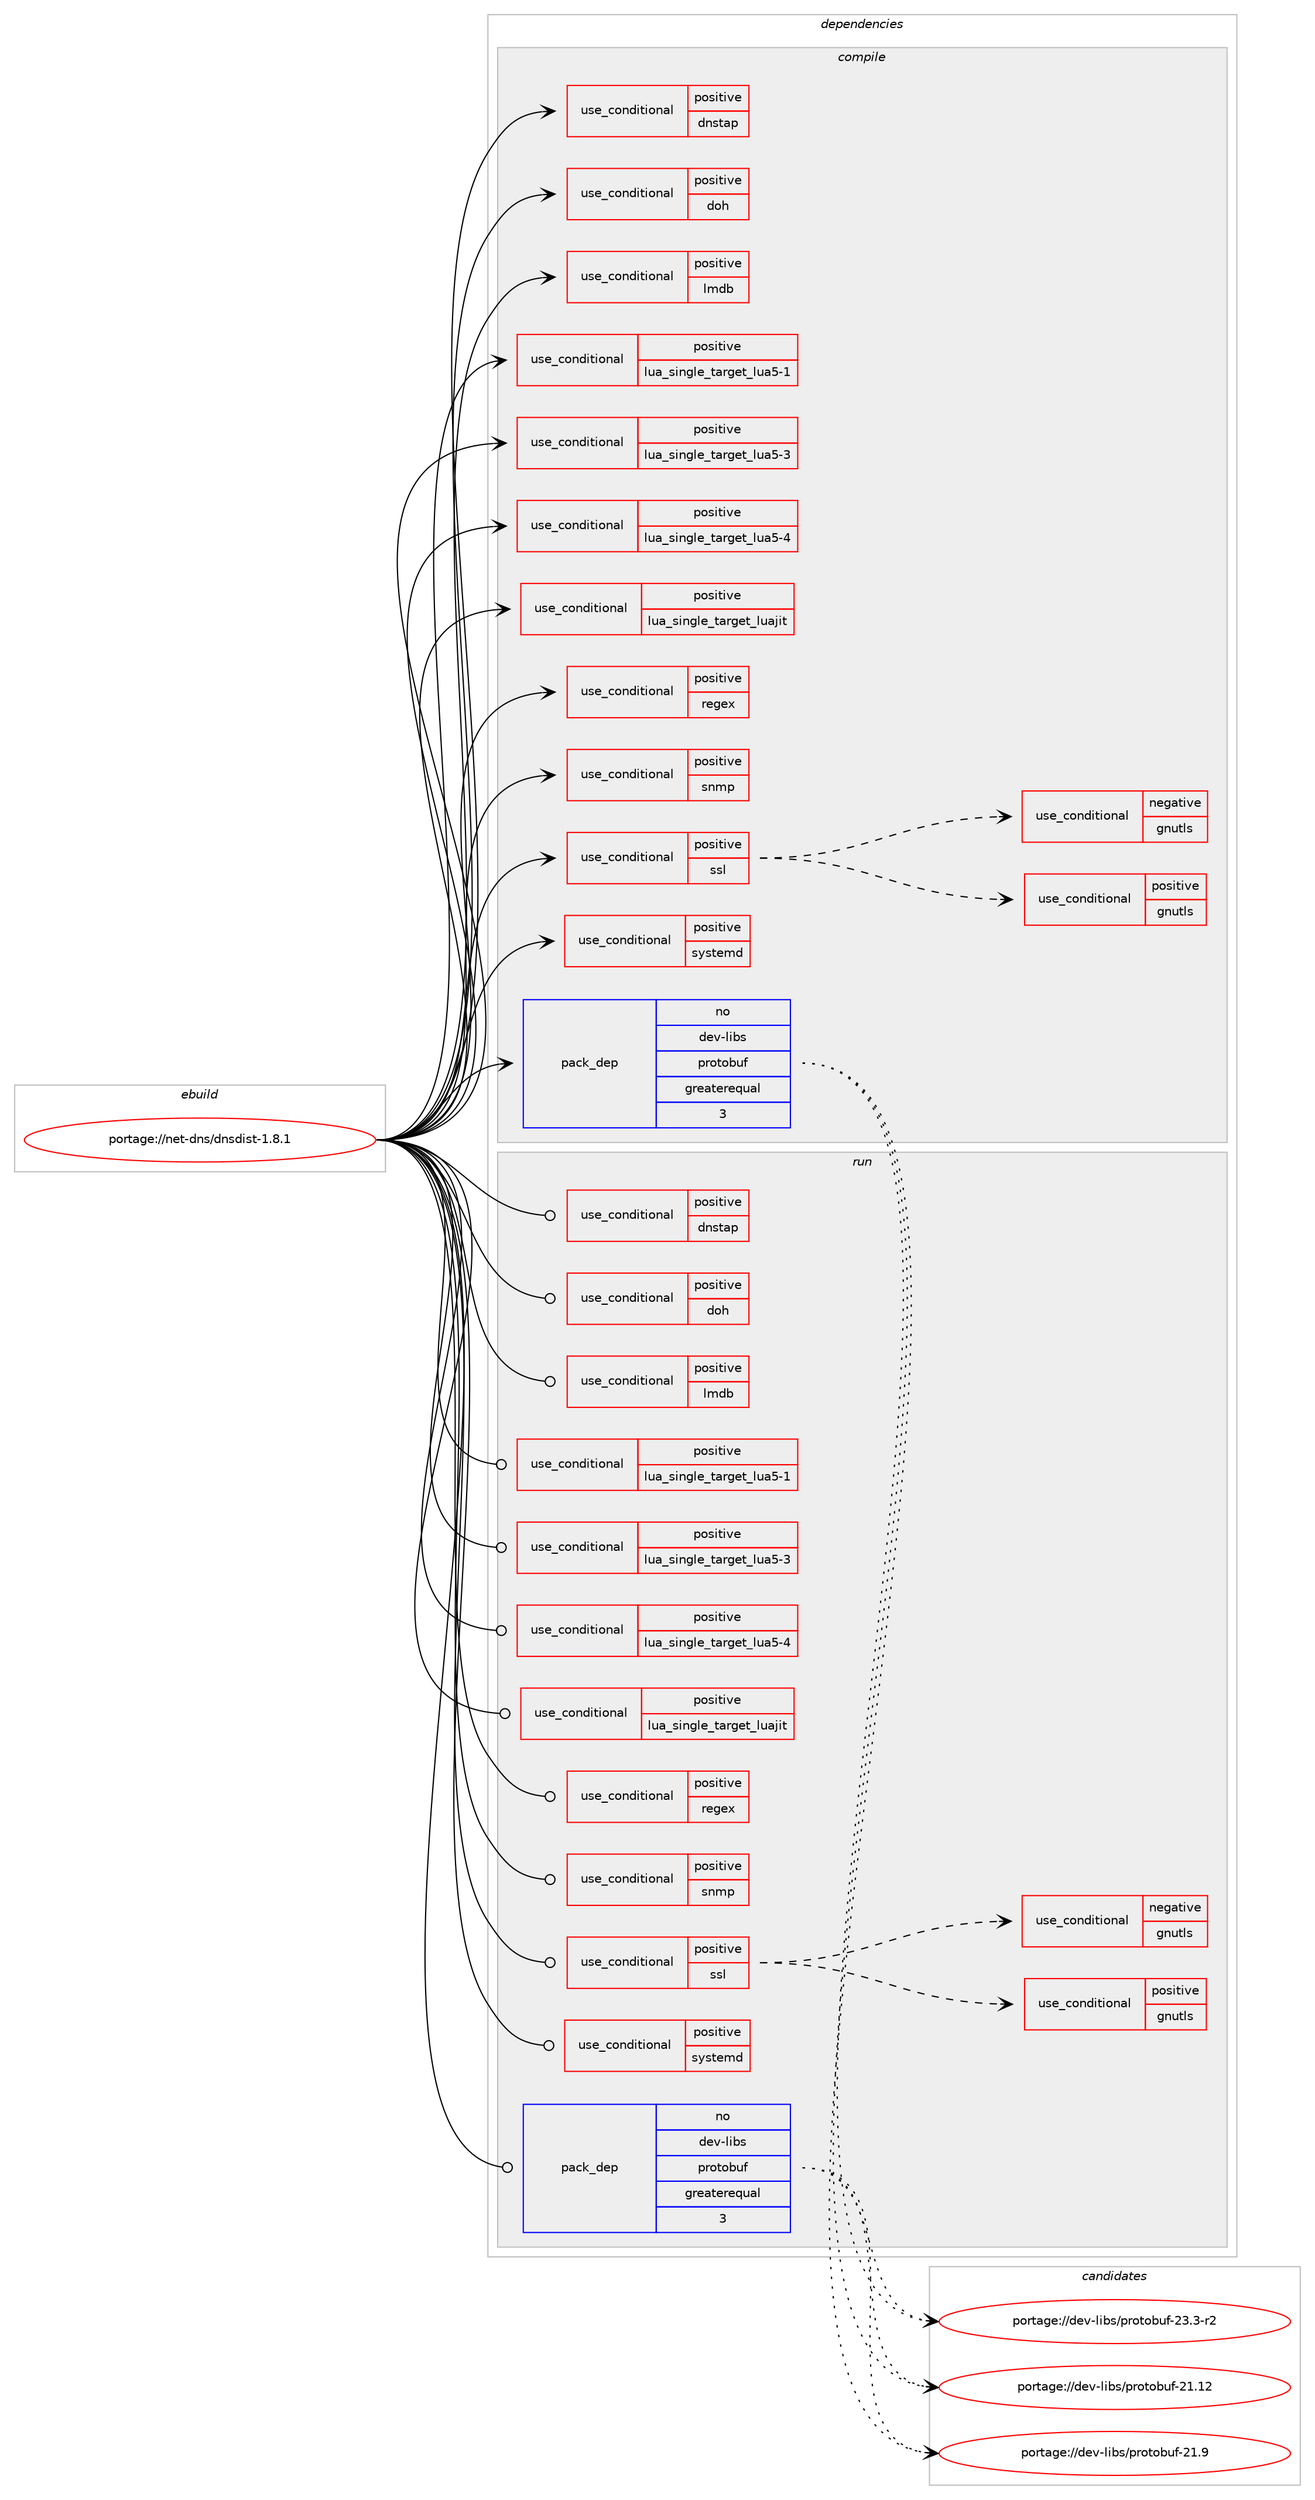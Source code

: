 digraph prolog {

# *************
# Graph options
# *************

newrank=true;
concentrate=true;
compound=true;
graph [rankdir=LR,fontname=Helvetica,fontsize=10,ranksep=1.5];#, ranksep=2.5, nodesep=0.2];
edge  [arrowhead=vee];
node  [fontname=Helvetica,fontsize=10];

# **********
# The ebuild
# **********

subgraph cluster_leftcol {
color=gray;
rank=same;
label=<<i>ebuild</i>>;
id [label="portage://net-dns/dnsdist-1.8.1", color=red, width=4, href="../net-dns/dnsdist-1.8.1.svg"];
}

# ****************
# The dependencies
# ****************

subgraph cluster_midcol {
color=gray;
label=<<i>dependencies</i>>;
subgraph cluster_compile {
fillcolor="#eeeeee";
style=filled;
label=<<i>compile</i>>;
subgraph cond63 {
dependency79 [label=<<TABLE BORDER="0" CELLBORDER="1" CELLSPACING="0" CELLPADDING="4"><TR><TD ROWSPAN="3" CELLPADDING="10">use_conditional</TD></TR><TR><TD>positive</TD></TR><TR><TD>dnstap</TD></TR></TABLE>>, shape=none, color=red];
# *** BEGIN UNKNOWN DEPENDENCY TYPE (TODO) ***
# dependency79 -> package_dependency(portage://net-dns/dnsdist-1.8.1,install,no,dev-libs,fstrm,none,[,,],any_same_slot,[])
# *** END UNKNOWN DEPENDENCY TYPE (TODO) ***

}
id:e -> dependency79:w [weight=20,style="solid",arrowhead="vee"];
subgraph cond64 {
dependency80 [label=<<TABLE BORDER="0" CELLBORDER="1" CELLSPACING="0" CELLPADDING="4"><TR><TD ROWSPAN="3" CELLPADDING="10">use_conditional</TD></TR><TR><TD>positive</TD></TR><TR><TD>doh</TD></TR></TABLE>>, shape=none, color=red];
# *** BEGIN UNKNOWN DEPENDENCY TYPE (TODO) ***
# dependency80 -> package_dependency(portage://net-dns/dnsdist-1.8.1,install,no,www-servers,h2o,none,[,,],any_same_slot,[use(enable(libh2o),none)])
# *** END UNKNOWN DEPENDENCY TYPE (TODO) ***

}
id:e -> dependency80:w [weight=20,style="solid",arrowhead="vee"];
subgraph cond65 {
dependency81 [label=<<TABLE BORDER="0" CELLBORDER="1" CELLSPACING="0" CELLPADDING="4"><TR><TD ROWSPAN="3" CELLPADDING="10">use_conditional</TD></TR><TR><TD>positive</TD></TR><TR><TD>lmdb</TD></TR></TABLE>>, shape=none, color=red];
# *** BEGIN UNKNOWN DEPENDENCY TYPE (TODO) ***
# dependency81 -> package_dependency(portage://net-dns/dnsdist-1.8.1,install,no,dev-db,lmdb,none,[,,],any_same_slot,[])
# *** END UNKNOWN DEPENDENCY TYPE (TODO) ***

}
id:e -> dependency81:w [weight=20,style="solid",arrowhead="vee"];
subgraph cond66 {
dependency82 [label=<<TABLE BORDER="0" CELLBORDER="1" CELLSPACING="0" CELLPADDING="4"><TR><TD ROWSPAN="3" CELLPADDING="10">use_conditional</TD></TR><TR><TD>positive</TD></TR><TR><TD>lua_single_target_lua5-1</TD></TR></TABLE>>, shape=none, color=red];
# *** BEGIN UNKNOWN DEPENDENCY TYPE (TODO) ***
# dependency82 -> package_dependency(portage://net-dns/dnsdist-1.8.1,install,no,dev-lang,lua,none,[,,],[slot(5.1)],[])
# *** END UNKNOWN DEPENDENCY TYPE (TODO) ***

}
id:e -> dependency82:w [weight=20,style="solid",arrowhead="vee"];
subgraph cond67 {
dependency83 [label=<<TABLE BORDER="0" CELLBORDER="1" CELLSPACING="0" CELLPADDING="4"><TR><TD ROWSPAN="3" CELLPADDING="10">use_conditional</TD></TR><TR><TD>positive</TD></TR><TR><TD>lua_single_target_lua5-3</TD></TR></TABLE>>, shape=none, color=red];
# *** BEGIN UNKNOWN DEPENDENCY TYPE (TODO) ***
# dependency83 -> package_dependency(portage://net-dns/dnsdist-1.8.1,install,no,dev-lang,lua,none,[,,],[slot(5.3)],[])
# *** END UNKNOWN DEPENDENCY TYPE (TODO) ***

}
id:e -> dependency83:w [weight=20,style="solid",arrowhead="vee"];
subgraph cond68 {
dependency84 [label=<<TABLE BORDER="0" CELLBORDER="1" CELLSPACING="0" CELLPADDING="4"><TR><TD ROWSPAN="3" CELLPADDING="10">use_conditional</TD></TR><TR><TD>positive</TD></TR><TR><TD>lua_single_target_lua5-4</TD></TR></TABLE>>, shape=none, color=red];
# *** BEGIN UNKNOWN DEPENDENCY TYPE (TODO) ***
# dependency84 -> package_dependency(portage://net-dns/dnsdist-1.8.1,install,no,dev-lang,lua,none,[,,],[slot(5.4)],[])
# *** END UNKNOWN DEPENDENCY TYPE (TODO) ***

}
id:e -> dependency84:w [weight=20,style="solid",arrowhead="vee"];
subgraph cond69 {
dependency85 [label=<<TABLE BORDER="0" CELLBORDER="1" CELLSPACING="0" CELLPADDING="4"><TR><TD ROWSPAN="3" CELLPADDING="10">use_conditional</TD></TR><TR><TD>positive</TD></TR><TR><TD>lua_single_target_luajit</TD></TR></TABLE>>, shape=none, color=red];
# *** BEGIN UNKNOWN DEPENDENCY TYPE (TODO) ***
# dependency85 -> package_dependency(portage://net-dns/dnsdist-1.8.1,install,no,dev-lang,luajit,none,[,,],any_same_slot,[])
# *** END UNKNOWN DEPENDENCY TYPE (TODO) ***

}
id:e -> dependency85:w [weight=20,style="solid",arrowhead="vee"];
subgraph cond70 {
dependency86 [label=<<TABLE BORDER="0" CELLBORDER="1" CELLSPACING="0" CELLPADDING="4"><TR><TD ROWSPAN="3" CELLPADDING="10">use_conditional</TD></TR><TR><TD>positive</TD></TR><TR><TD>regex</TD></TR></TABLE>>, shape=none, color=red];
# *** BEGIN UNKNOWN DEPENDENCY TYPE (TODO) ***
# dependency86 -> package_dependency(portage://net-dns/dnsdist-1.8.1,install,no,dev-libs,re2,none,[,,],any_same_slot,[])
# *** END UNKNOWN DEPENDENCY TYPE (TODO) ***

}
id:e -> dependency86:w [weight=20,style="solid",arrowhead="vee"];
subgraph cond71 {
dependency87 [label=<<TABLE BORDER="0" CELLBORDER="1" CELLSPACING="0" CELLPADDING="4"><TR><TD ROWSPAN="3" CELLPADDING="10">use_conditional</TD></TR><TR><TD>positive</TD></TR><TR><TD>snmp</TD></TR></TABLE>>, shape=none, color=red];
# *** BEGIN UNKNOWN DEPENDENCY TYPE (TODO) ***
# dependency87 -> package_dependency(portage://net-dns/dnsdist-1.8.1,install,no,net-analyzer,net-snmp,none,[,,],any_same_slot,[])
# *** END UNKNOWN DEPENDENCY TYPE (TODO) ***

}
id:e -> dependency87:w [weight=20,style="solid",arrowhead="vee"];
subgraph cond72 {
dependency88 [label=<<TABLE BORDER="0" CELLBORDER="1" CELLSPACING="0" CELLPADDING="4"><TR><TD ROWSPAN="3" CELLPADDING="10">use_conditional</TD></TR><TR><TD>positive</TD></TR><TR><TD>ssl</TD></TR></TABLE>>, shape=none, color=red];
subgraph cond73 {
dependency89 [label=<<TABLE BORDER="0" CELLBORDER="1" CELLSPACING="0" CELLPADDING="4"><TR><TD ROWSPAN="3" CELLPADDING="10">use_conditional</TD></TR><TR><TD>positive</TD></TR><TR><TD>gnutls</TD></TR></TABLE>>, shape=none, color=red];
# *** BEGIN UNKNOWN DEPENDENCY TYPE (TODO) ***
# dependency89 -> package_dependency(portage://net-dns/dnsdist-1.8.1,install,no,net-libs,gnutls,none,[,,],any_same_slot,[])
# *** END UNKNOWN DEPENDENCY TYPE (TODO) ***

}
dependency88:e -> dependency89:w [weight=20,style="dashed",arrowhead="vee"];
subgraph cond74 {
dependency90 [label=<<TABLE BORDER="0" CELLBORDER="1" CELLSPACING="0" CELLPADDING="4"><TR><TD ROWSPAN="3" CELLPADDING="10">use_conditional</TD></TR><TR><TD>negative</TD></TR><TR><TD>gnutls</TD></TR></TABLE>>, shape=none, color=red];
# *** BEGIN UNKNOWN DEPENDENCY TYPE (TODO) ***
# dependency90 -> package_dependency(portage://net-dns/dnsdist-1.8.1,install,no,dev-libs,openssl,none,[,,],any_same_slot,[])
# *** END UNKNOWN DEPENDENCY TYPE (TODO) ***

}
dependency88:e -> dependency90:w [weight=20,style="dashed",arrowhead="vee"];
}
id:e -> dependency88:w [weight=20,style="solid",arrowhead="vee"];
subgraph cond75 {
dependency91 [label=<<TABLE BORDER="0" CELLBORDER="1" CELLSPACING="0" CELLPADDING="4"><TR><TD ROWSPAN="3" CELLPADDING="10">use_conditional</TD></TR><TR><TD>positive</TD></TR><TR><TD>systemd</TD></TR></TABLE>>, shape=none, color=red];
# *** BEGIN UNKNOWN DEPENDENCY TYPE (TODO) ***
# dependency91 -> package_dependency(portage://net-dns/dnsdist-1.8.1,install,no,sys-apps,systemd,none,[,,],[slot(0),equal],[])
# *** END UNKNOWN DEPENDENCY TYPE (TODO) ***

}
id:e -> dependency91:w [weight=20,style="solid",arrowhead="vee"];
# *** BEGIN UNKNOWN DEPENDENCY TYPE (TODO) ***
# id -> package_dependency(portage://net-dns/dnsdist-1.8.1,install,no,acct-group,dnsdist,none,[,,],[],[])
# *** END UNKNOWN DEPENDENCY TYPE (TODO) ***

# *** BEGIN UNKNOWN DEPENDENCY TYPE (TODO) ***
# id -> package_dependency(portage://net-dns/dnsdist-1.8.1,install,no,acct-user,dnsdist,none,[,,],[],[])
# *** END UNKNOWN DEPENDENCY TYPE (TODO) ***

# *** BEGIN UNKNOWN DEPENDENCY TYPE (TODO) ***
# id -> package_dependency(portage://net-dns/dnsdist-1.8.1,install,no,dev-libs,boost,none,[,,],any_same_slot,[])
# *** END UNKNOWN DEPENDENCY TYPE (TODO) ***

# *** BEGIN UNKNOWN DEPENDENCY TYPE (TODO) ***
# id -> package_dependency(portage://net-dns/dnsdist-1.8.1,install,no,dev-libs,libedit,none,[,,],any_same_slot,[])
# *** END UNKNOWN DEPENDENCY TYPE (TODO) ***

# *** BEGIN UNKNOWN DEPENDENCY TYPE (TODO) ***
# id -> package_dependency(portage://net-dns/dnsdist-1.8.1,install,no,dev-libs,libsodium,none,[,,],any_same_slot,[])
# *** END UNKNOWN DEPENDENCY TYPE (TODO) ***

subgraph pack17 {
dependency92 [label=<<TABLE BORDER="0" CELLBORDER="1" CELLSPACING="0" CELLPADDING="4" WIDTH="220"><TR><TD ROWSPAN="6" CELLPADDING="30">pack_dep</TD></TR><TR><TD WIDTH="110">no</TD></TR><TR><TD>dev-libs</TD></TR><TR><TD>protobuf</TD></TR><TR><TD>greaterequal</TD></TR><TR><TD>3</TD></TR></TABLE>>, shape=none, color=blue];
}
id:e -> dependency92:w [weight=20,style="solid",arrowhead="vee"];
# *** BEGIN UNKNOWN DEPENDENCY TYPE (TODO) ***
# id -> package_dependency(portage://net-dns/dnsdist-1.8.1,install,no,net-libs,nghttp2,none,[,,],[],[])
# *** END UNKNOWN DEPENDENCY TYPE (TODO) ***

}
subgraph cluster_compileandrun {
fillcolor="#eeeeee";
style=filled;
label=<<i>compile and run</i>>;
}
subgraph cluster_run {
fillcolor="#eeeeee";
style=filled;
label=<<i>run</i>>;
subgraph cond76 {
dependency93 [label=<<TABLE BORDER="0" CELLBORDER="1" CELLSPACING="0" CELLPADDING="4"><TR><TD ROWSPAN="3" CELLPADDING="10">use_conditional</TD></TR><TR><TD>positive</TD></TR><TR><TD>dnstap</TD></TR></TABLE>>, shape=none, color=red];
# *** BEGIN UNKNOWN DEPENDENCY TYPE (TODO) ***
# dependency93 -> package_dependency(portage://net-dns/dnsdist-1.8.1,run,no,dev-libs,fstrm,none,[,,],any_same_slot,[])
# *** END UNKNOWN DEPENDENCY TYPE (TODO) ***

}
id:e -> dependency93:w [weight=20,style="solid",arrowhead="odot"];
subgraph cond77 {
dependency94 [label=<<TABLE BORDER="0" CELLBORDER="1" CELLSPACING="0" CELLPADDING="4"><TR><TD ROWSPAN="3" CELLPADDING="10">use_conditional</TD></TR><TR><TD>positive</TD></TR><TR><TD>doh</TD></TR></TABLE>>, shape=none, color=red];
# *** BEGIN UNKNOWN DEPENDENCY TYPE (TODO) ***
# dependency94 -> package_dependency(portage://net-dns/dnsdist-1.8.1,run,no,www-servers,h2o,none,[,,],any_same_slot,[use(enable(libh2o),none)])
# *** END UNKNOWN DEPENDENCY TYPE (TODO) ***

}
id:e -> dependency94:w [weight=20,style="solid",arrowhead="odot"];
subgraph cond78 {
dependency95 [label=<<TABLE BORDER="0" CELLBORDER="1" CELLSPACING="0" CELLPADDING="4"><TR><TD ROWSPAN="3" CELLPADDING="10">use_conditional</TD></TR><TR><TD>positive</TD></TR><TR><TD>lmdb</TD></TR></TABLE>>, shape=none, color=red];
# *** BEGIN UNKNOWN DEPENDENCY TYPE (TODO) ***
# dependency95 -> package_dependency(portage://net-dns/dnsdist-1.8.1,run,no,dev-db,lmdb,none,[,,],any_same_slot,[])
# *** END UNKNOWN DEPENDENCY TYPE (TODO) ***

}
id:e -> dependency95:w [weight=20,style="solid",arrowhead="odot"];
subgraph cond79 {
dependency96 [label=<<TABLE BORDER="0" CELLBORDER="1" CELLSPACING="0" CELLPADDING="4"><TR><TD ROWSPAN="3" CELLPADDING="10">use_conditional</TD></TR><TR><TD>positive</TD></TR><TR><TD>lua_single_target_lua5-1</TD></TR></TABLE>>, shape=none, color=red];
# *** BEGIN UNKNOWN DEPENDENCY TYPE (TODO) ***
# dependency96 -> package_dependency(portage://net-dns/dnsdist-1.8.1,run,no,dev-lang,lua,none,[,,],[slot(5.1)],[])
# *** END UNKNOWN DEPENDENCY TYPE (TODO) ***

}
id:e -> dependency96:w [weight=20,style="solid",arrowhead="odot"];
subgraph cond80 {
dependency97 [label=<<TABLE BORDER="0" CELLBORDER="1" CELLSPACING="0" CELLPADDING="4"><TR><TD ROWSPAN="3" CELLPADDING="10">use_conditional</TD></TR><TR><TD>positive</TD></TR><TR><TD>lua_single_target_lua5-3</TD></TR></TABLE>>, shape=none, color=red];
# *** BEGIN UNKNOWN DEPENDENCY TYPE (TODO) ***
# dependency97 -> package_dependency(portage://net-dns/dnsdist-1.8.1,run,no,dev-lang,lua,none,[,,],[slot(5.3)],[])
# *** END UNKNOWN DEPENDENCY TYPE (TODO) ***

}
id:e -> dependency97:w [weight=20,style="solid",arrowhead="odot"];
subgraph cond81 {
dependency98 [label=<<TABLE BORDER="0" CELLBORDER="1" CELLSPACING="0" CELLPADDING="4"><TR><TD ROWSPAN="3" CELLPADDING="10">use_conditional</TD></TR><TR><TD>positive</TD></TR><TR><TD>lua_single_target_lua5-4</TD></TR></TABLE>>, shape=none, color=red];
# *** BEGIN UNKNOWN DEPENDENCY TYPE (TODO) ***
# dependency98 -> package_dependency(portage://net-dns/dnsdist-1.8.1,run,no,dev-lang,lua,none,[,,],[slot(5.4)],[])
# *** END UNKNOWN DEPENDENCY TYPE (TODO) ***

}
id:e -> dependency98:w [weight=20,style="solid",arrowhead="odot"];
subgraph cond82 {
dependency99 [label=<<TABLE BORDER="0" CELLBORDER="1" CELLSPACING="0" CELLPADDING="4"><TR><TD ROWSPAN="3" CELLPADDING="10">use_conditional</TD></TR><TR><TD>positive</TD></TR><TR><TD>lua_single_target_luajit</TD></TR></TABLE>>, shape=none, color=red];
# *** BEGIN UNKNOWN DEPENDENCY TYPE (TODO) ***
# dependency99 -> package_dependency(portage://net-dns/dnsdist-1.8.1,run,no,dev-lang,luajit,none,[,,],any_same_slot,[])
# *** END UNKNOWN DEPENDENCY TYPE (TODO) ***

}
id:e -> dependency99:w [weight=20,style="solid",arrowhead="odot"];
subgraph cond83 {
dependency100 [label=<<TABLE BORDER="0" CELLBORDER="1" CELLSPACING="0" CELLPADDING="4"><TR><TD ROWSPAN="3" CELLPADDING="10">use_conditional</TD></TR><TR><TD>positive</TD></TR><TR><TD>regex</TD></TR></TABLE>>, shape=none, color=red];
# *** BEGIN UNKNOWN DEPENDENCY TYPE (TODO) ***
# dependency100 -> package_dependency(portage://net-dns/dnsdist-1.8.1,run,no,dev-libs,re2,none,[,,],any_same_slot,[])
# *** END UNKNOWN DEPENDENCY TYPE (TODO) ***

}
id:e -> dependency100:w [weight=20,style="solid",arrowhead="odot"];
subgraph cond84 {
dependency101 [label=<<TABLE BORDER="0" CELLBORDER="1" CELLSPACING="0" CELLPADDING="4"><TR><TD ROWSPAN="3" CELLPADDING="10">use_conditional</TD></TR><TR><TD>positive</TD></TR><TR><TD>snmp</TD></TR></TABLE>>, shape=none, color=red];
# *** BEGIN UNKNOWN DEPENDENCY TYPE (TODO) ***
# dependency101 -> package_dependency(portage://net-dns/dnsdist-1.8.1,run,no,net-analyzer,net-snmp,none,[,,],any_same_slot,[])
# *** END UNKNOWN DEPENDENCY TYPE (TODO) ***

}
id:e -> dependency101:w [weight=20,style="solid",arrowhead="odot"];
subgraph cond85 {
dependency102 [label=<<TABLE BORDER="0" CELLBORDER="1" CELLSPACING="0" CELLPADDING="4"><TR><TD ROWSPAN="3" CELLPADDING="10">use_conditional</TD></TR><TR><TD>positive</TD></TR><TR><TD>ssl</TD></TR></TABLE>>, shape=none, color=red];
subgraph cond86 {
dependency103 [label=<<TABLE BORDER="0" CELLBORDER="1" CELLSPACING="0" CELLPADDING="4"><TR><TD ROWSPAN="3" CELLPADDING="10">use_conditional</TD></TR><TR><TD>positive</TD></TR><TR><TD>gnutls</TD></TR></TABLE>>, shape=none, color=red];
# *** BEGIN UNKNOWN DEPENDENCY TYPE (TODO) ***
# dependency103 -> package_dependency(portage://net-dns/dnsdist-1.8.1,run,no,net-libs,gnutls,none,[,,],any_same_slot,[])
# *** END UNKNOWN DEPENDENCY TYPE (TODO) ***

}
dependency102:e -> dependency103:w [weight=20,style="dashed",arrowhead="vee"];
subgraph cond87 {
dependency104 [label=<<TABLE BORDER="0" CELLBORDER="1" CELLSPACING="0" CELLPADDING="4"><TR><TD ROWSPAN="3" CELLPADDING="10">use_conditional</TD></TR><TR><TD>negative</TD></TR><TR><TD>gnutls</TD></TR></TABLE>>, shape=none, color=red];
# *** BEGIN UNKNOWN DEPENDENCY TYPE (TODO) ***
# dependency104 -> package_dependency(portage://net-dns/dnsdist-1.8.1,run,no,dev-libs,openssl,none,[,,],any_same_slot,[])
# *** END UNKNOWN DEPENDENCY TYPE (TODO) ***

}
dependency102:e -> dependency104:w [weight=20,style="dashed",arrowhead="vee"];
}
id:e -> dependency102:w [weight=20,style="solid",arrowhead="odot"];
subgraph cond88 {
dependency105 [label=<<TABLE BORDER="0" CELLBORDER="1" CELLSPACING="0" CELLPADDING="4"><TR><TD ROWSPAN="3" CELLPADDING="10">use_conditional</TD></TR><TR><TD>positive</TD></TR><TR><TD>systemd</TD></TR></TABLE>>, shape=none, color=red];
# *** BEGIN UNKNOWN DEPENDENCY TYPE (TODO) ***
# dependency105 -> package_dependency(portage://net-dns/dnsdist-1.8.1,run,no,sys-apps,systemd,none,[,,],[slot(0),equal],[])
# *** END UNKNOWN DEPENDENCY TYPE (TODO) ***

}
id:e -> dependency105:w [weight=20,style="solid",arrowhead="odot"];
# *** BEGIN UNKNOWN DEPENDENCY TYPE (TODO) ***
# id -> package_dependency(portage://net-dns/dnsdist-1.8.1,run,no,acct-group,dnsdist,none,[,,],[],[])
# *** END UNKNOWN DEPENDENCY TYPE (TODO) ***

# *** BEGIN UNKNOWN DEPENDENCY TYPE (TODO) ***
# id -> package_dependency(portage://net-dns/dnsdist-1.8.1,run,no,acct-user,dnsdist,none,[,,],[],[])
# *** END UNKNOWN DEPENDENCY TYPE (TODO) ***

# *** BEGIN UNKNOWN DEPENDENCY TYPE (TODO) ***
# id -> package_dependency(portage://net-dns/dnsdist-1.8.1,run,no,dev-libs,boost,none,[,,],any_same_slot,[])
# *** END UNKNOWN DEPENDENCY TYPE (TODO) ***

# *** BEGIN UNKNOWN DEPENDENCY TYPE (TODO) ***
# id -> package_dependency(portage://net-dns/dnsdist-1.8.1,run,no,dev-libs,libedit,none,[,,],any_same_slot,[])
# *** END UNKNOWN DEPENDENCY TYPE (TODO) ***

# *** BEGIN UNKNOWN DEPENDENCY TYPE (TODO) ***
# id -> package_dependency(portage://net-dns/dnsdist-1.8.1,run,no,dev-libs,libsodium,none,[,,],any_same_slot,[])
# *** END UNKNOWN DEPENDENCY TYPE (TODO) ***

subgraph pack18 {
dependency106 [label=<<TABLE BORDER="0" CELLBORDER="1" CELLSPACING="0" CELLPADDING="4" WIDTH="220"><TR><TD ROWSPAN="6" CELLPADDING="30">pack_dep</TD></TR><TR><TD WIDTH="110">no</TD></TR><TR><TD>dev-libs</TD></TR><TR><TD>protobuf</TD></TR><TR><TD>greaterequal</TD></TR><TR><TD>3</TD></TR></TABLE>>, shape=none, color=blue];
}
id:e -> dependency106:w [weight=20,style="solid",arrowhead="odot"];
# *** BEGIN UNKNOWN DEPENDENCY TYPE (TODO) ***
# id -> package_dependency(portage://net-dns/dnsdist-1.8.1,run,no,net-libs,nghttp2,none,[,,],[],[])
# *** END UNKNOWN DEPENDENCY TYPE (TODO) ***

}
}

# **************
# The candidates
# **************

subgraph cluster_choices {
rank=same;
color=gray;
label=<<i>candidates</i>>;

subgraph choice17 {
color=black;
nodesep=1;
choice10010111845108105981154711211411111611198117102455049464950 [label="portage://dev-libs/protobuf-21.12", color=red, width=4,href="../dev-libs/protobuf-21.12.svg"];
choice100101118451081059811547112114111116111981171024550494657 [label="portage://dev-libs/protobuf-21.9", color=red, width=4,href="../dev-libs/protobuf-21.9.svg"];
choice1001011184510810598115471121141111161119811710245505146514511450 [label="portage://dev-libs/protobuf-23.3-r2", color=red, width=4,href="../dev-libs/protobuf-23.3-r2.svg"];
dependency92:e -> choice10010111845108105981154711211411111611198117102455049464950:w [style=dotted,weight="100"];
dependency92:e -> choice100101118451081059811547112114111116111981171024550494657:w [style=dotted,weight="100"];
dependency92:e -> choice1001011184510810598115471121141111161119811710245505146514511450:w [style=dotted,weight="100"];
}
subgraph choice18 {
color=black;
nodesep=1;
choice10010111845108105981154711211411111611198117102455049464950 [label="portage://dev-libs/protobuf-21.12", color=red, width=4,href="../dev-libs/protobuf-21.12.svg"];
choice100101118451081059811547112114111116111981171024550494657 [label="portage://dev-libs/protobuf-21.9", color=red, width=4,href="../dev-libs/protobuf-21.9.svg"];
choice1001011184510810598115471121141111161119811710245505146514511450 [label="portage://dev-libs/protobuf-23.3-r2", color=red, width=4,href="../dev-libs/protobuf-23.3-r2.svg"];
dependency106:e -> choice10010111845108105981154711211411111611198117102455049464950:w [style=dotted,weight="100"];
dependency106:e -> choice100101118451081059811547112114111116111981171024550494657:w [style=dotted,weight="100"];
dependency106:e -> choice1001011184510810598115471121141111161119811710245505146514511450:w [style=dotted,weight="100"];
}
}

}
